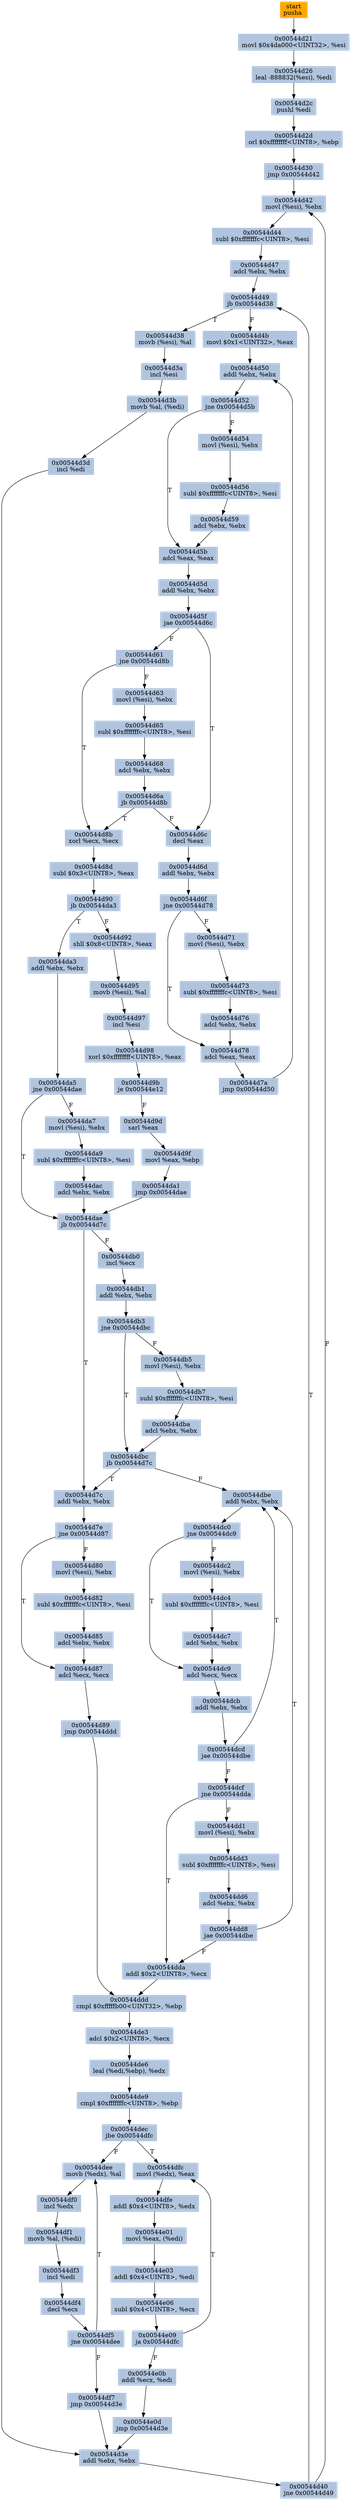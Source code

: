 digraph G {
node[shape=rectangle,style=filled,fillcolor=lightsteelblue,color=lightsteelblue]
bgcolor="transparent"
a0x00544d20pusha_[label="start\npusha ",fillcolor="orange",color="lightgrey"];
a0x00544d21movl_0x4da000UINT32_esi[label="0x00544d21\nmovl $0x4da000<UINT32>, %esi"];
a0x00544d26leal__888832esi__edi[label="0x00544d26\nleal -888832(%esi), %edi"];
a0x00544d2cpushl_edi[label="0x00544d2c\npushl %edi"];
a0x00544d2dorl_0xffffffffUINT8_ebp[label="0x00544d2d\norl $0xffffffff<UINT8>, %ebp"];
a0x00544d30jmp_0x00544d42[label="0x00544d30\njmp 0x00544d42"];
a0x00544d42movl_esi__ebx[label="0x00544d42\nmovl (%esi), %ebx"];
a0x00544d44subl_0xfffffffcUINT8_esi[label="0x00544d44\nsubl $0xfffffffc<UINT8>, %esi"];
a0x00544d47adcl_ebx_ebx[label="0x00544d47\nadcl %ebx, %ebx"];
a0x00544d49jb_0x00544d38[label="0x00544d49\njb 0x00544d38"];
a0x00544d38movb_esi__al[label="0x00544d38\nmovb (%esi), %al"];
a0x00544d3aincl_esi[label="0x00544d3a\nincl %esi"];
a0x00544d3bmovb_al_edi_[label="0x00544d3b\nmovb %al, (%edi)"];
a0x00544d3dincl_edi[label="0x00544d3d\nincl %edi"];
a0x00544d3eaddl_ebx_ebx[label="0x00544d3e\naddl %ebx, %ebx"];
a0x00544d40jne_0x00544d49[label="0x00544d40\njne 0x00544d49"];
a0x00544d4bmovl_0x1UINT32_eax[label="0x00544d4b\nmovl $0x1<UINT32>, %eax"];
a0x00544d50addl_ebx_ebx[label="0x00544d50\naddl %ebx, %ebx"];
a0x00544d52jne_0x00544d5b[label="0x00544d52\njne 0x00544d5b"];
a0x00544d5badcl_eax_eax[label="0x00544d5b\nadcl %eax, %eax"];
a0x00544d5daddl_ebx_ebx[label="0x00544d5d\naddl %ebx, %ebx"];
a0x00544d5fjae_0x00544d6c[label="0x00544d5f\njae 0x00544d6c"];
a0x00544d61jne_0x00544d8b[label="0x00544d61\njne 0x00544d8b"];
a0x00544d8bxorl_ecx_ecx[label="0x00544d8b\nxorl %ecx, %ecx"];
a0x00544d8dsubl_0x3UINT8_eax[label="0x00544d8d\nsubl $0x3<UINT8>, %eax"];
a0x00544d90jb_0x00544da3[label="0x00544d90\njb 0x00544da3"];
a0x00544da3addl_ebx_ebx[label="0x00544da3\naddl %ebx, %ebx"];
a0x00544da5jne_0x00544dae[label="0x00544da5\njne 0x00544dae"];
a0x00544daejb_0x00544d7c[label="0x00544dae\njb 0x00544d7c"];
a0x00544d7caddl_ebx_ebx[label="0x00544d7c\naddl %ebx, %ebx"];
a0x00544d7ejne_0x00544d87[label="0x00544d7e\njne 0x00544d87"];
a0x00544d87adcl_ecx_ecx[label="0x00544d87\nadcl %ecx, %ecx"];
a0x00544d89jmp_0x00544ddd[label="0x00544d89\njmp 0x00544ddd"];
a0x00544dddcmpl_0xfffffb00UINT32_ebp[label="0x00544ddd\ncmpl $0xfffffb00<UINT32>, %ebp"];
a0x00544de3adcl_0x2UINT8_ecx[label="0x00544de3\nadcl $0x2<UINT8>, %ecx"];
a0x00544de6leal_ediebp__edx[label="0x00544de6\nleal (%edi,%ebp), %edx"];
a0x00544de9cmpl_0xfffffffcUINT8_ebp[label="0x00544de9\ncmpl $0xfffffffc<UINT8>, %ebp"];
a0x00544decjbe_0x00544dfc[label="0x00544dec\njbe 0x00544dfc"];
a0x00544deemovb_edx__al[label="0x00544dee\nmovb (%edx), %al"];
a0x00544df0incl_edx[label="0x00544df0\nincl %edx"];
a0x00544df1movb_al_edi_[label="0x00544df1\nmovb %al, (%edi)"];
a0x00544df3incl_edi[label="0x00544df3\nincl %edi"];
a0x00544df4decl_ecx[label="0x00544df4\ndecl %ecx"];
a0x00544df5jne_0x00544dee[label="0x00544df5\njne 0x00544dee"];
a0x00544df7jmp_0x00544d3e[label="0x00544df7\njmp 0x00544d3e"];
a0x00544d92shll_0x8UINT8_eax[label="0x00544d92\nshll $0x8<UINT8>, %eax"];
a0x00544d95movb_esi__al[label="0x00544d95\nmovb (%esi), %al"];
a0x00544d97incl_esi[label="0x00544d97\nincl %esi"];
a0x00544d98xorl_0xffffffffUINT8_eax[label="0x00544d98\nxorl $0xffffffff<UINT8>, %eax"];
a0x00544d9bje_0x00544e12[label="0x00544d9b\nje 0x00544e12"];
a0x00544d9dsarl_eax[label="0x00544d9d\nsarl %eax"];
a0x00544d9fmovl_eax_ebp[label="0x00544d9f\nmovl %eax, %ebp"];
a0x00544da1jmp_0x00544dae[label="0x00544da1\njmp 0x00544dae"];
a0x00544dfcmovl_edx__eax[label="0x00544dfc\nmovl (%edx), %eax"];
a0x00544dfeaddl_0x4UINT8_edx[label="0x00544dfe\naddl $0x4<UINT8>, %edx"];
a0x00544e01movl_eax_edi_[label="0x00544e01\nmovl %eax, (%edi)"];
a0x00544e03addl_0x4UINT8_edi[label="0x00544e03\naddl $0x4<UINT8>, %edi"];
a0x00544e06subl_0x4UINT8_ecx[label="0x00544e06\nsubl $0x4<UINT8>, %ecx"];
a0x00544e09ja_0x00544dfc[label="0x00544e09\nja 0x00544dfc"];
a0x00544e0baddl_ecx_edi[label="0x00544e0b\naddl %ecx, %edi"];
a0x00544e0djmp_0x00544d3e[label="0x00544e0d\njmp 0x00544d3e"];
a0x00544db0incl_ecx[label="0x00544db0\nincl %ecx"];
a0x00544db1addl_ebx_ebx[label="0x00544db1\naddl %ebx, %ebx"];
a0x00544db3jne_0x00544dbc[label="0x00544db3\njne 0x00544dbc"];
a0x00544dbcjb_0x00544d7c[label="0x00544dbc\njb 0x00544d7c"];
a0x00544dbeaddl_ebx_ebx[label="0x00544dbe\naddl %ebx, %ebx"];
a0x00544dc0jne_0x00544dc9[label="0x00544dc0\njne 0x00544dc9"];
a0x00544dc9adcl_ecx_ecx[label="0x00544dc9\nadcl %ecx, %ecx"];
a0x00544dcbaddl_ebx_ebx[label="0x00544dcb\naddl %ebx, %ebx"];
a0x00544dcdjae_0x00544dbe[label="0x00544dcd\njae 0x00544dbe"];
a0x00544dcfjne_0x00544dda[label="0x00544dcf\njne 0x00544dda"];
a0x00544ddaaddl_0x2UINT8_ecx[label="0x00544dda\naddl $0x2<UINT8>, %ecx"];
a0x00544d63movl_esi__ebx[label="0x00544d63\nmovl (%esi), %ebx"];
a0x00544d65subl_0xfffffffcUINT8_esi[label="0x00544d65\nsubl $0xfffffffc<UINT8>, %esi"];
a0x00544d68adcl_ebx_ebx[label="0x00544d68\nadcl %ebx, %ebx"];
a0x00544d6ajb_0x00544d8b[label="0x00544d6a\njb 0x00544d8b"];
a0x00544d54movl_esi__ebx[label="0x00544d54\nmovl (%esi), %ebx"];
a0x00544d56subl_0xfffffffcUINT8_esi[label="0x00544d56\nsubl $0xfffffffc<UINT8>, %esi"];
a0x00544d59adcl_ebx_ebx[label="0x00544d59\nadcl %ebx, %ebx"];
a0x00544d6cdecl_eax[label="0x00544d6c\ndecl %eax"];
a0x00544d6daddl_ebx_ebx[label="0x00544d6d\naddl %ebx, %ebx"];
a0x00544d6fjne_0x00544d78[label="0x00544d6f\njne 0x00544d78"];
a0x00544d78adcl_eax_eax[label="0x00544d78\nadcl %eax, %eax"];
a0x00544d7ajmp_0x00544d50[label="0x00544d7a\njmp 0x00544d50"];
a0x00544da7movl_esi__ebx[label="0x00544da7\nmovl (%esi), %ebx"];
a0x00544da9subl_0xfffffffcUINT8_esi[label="0x00544da9\nsubl $0xfffffffc<UINT8>, %esi"];
a0x00544dacadcl_ebx_ebx[label="0x00544dac\nadcl %ebx, %ebx"];
a0x00544d71movl_esi__ebx[label="0x00544d71\nmovl (%esi), %ebx"];
a0x00544d73subl_0xfffffffcUINT8_esi[label="0x00544d73\nsubl $0xfffffffc<UINT8>, %esi"];
a0x00544d76adcl_ebx_ebx[label="0x00544d76\nadcl %ebx, %ebx"];
a0x00544db5movl_esi__ebx[label="0x00544db5\nmovl (%esi), %ebx"];
a0x00544db7subl_0xfffffffcUINT8_esi[label="0x00544db7\nsubl $0xfffffffc<UINT8>, %esi"];
a0x00544dbaadcl_ebx_ebx[label="0x00544dba\nadcl %ebx, %ebx"];
a0x00544d80movl_esi__ebx[label="0x00544d80\nmovl (%esi), %ebx"];
a0x00544d82subl_0xfffffffcUINT8_esi[label="0x00544d82\nsubl $0xfffffffc<UINT8>, %esi"];
a0x00544d85adcl_ebx_ebx[label="0x00544d85\nadcl %ebx, %ebx"];
a0x00544dc2movl_esi__ebx[label="0x00544dc2\nmovl (%esi), %ebx"];
a0x00544dc4subl_0xfffffffcUINT8_esi[label="0x00544dc4\nsubl $0xfffffffc<UINT8>, %esi"];
a0x00544dc7adcl_ebx_ebx[label="0x00544dc7\nadcl %ebx, %ebx"];
a0x00544dd1movl_esi__ebx[label="0x00544dd1\nmovl (%esi), %ebx"];
a0x00544dd3subl_0xfffffffcUINT8_esi[label="0x00544dd3\nsubl $0xfffffffc<UINT8>, %esi"];
a0x00544dd6adcl_ebx_ebx[label="0x00544dd6\nadcl %ebx, %ebx"];
a0x00544dd8jae_0x00544dbe[label="0x00544dd8\njae 0x00544dbe"];
a0x00544d20pusha_ -> a0x00544d21movl_0x4da000UINT32_esi [color="#000000"];
a0x00544d21movl_0x4da000UINT32_esi -> a0x00544d26leal__888832esi__edi [color="#000000"];
a0x00544d26leal__888832esi__edi -> a0x00544d2cpushl_edi [color="#000000"];
a0x00544d2cpushl_edi -> a0x00544d2dorl_0xffffffffUINT8_ebp [color="#000000"];
a0x00544d2dorl_0xffffffffUINT8_ebp -> a0x00544d30jmp_0x00544d42 [color="#000000"];
a0x00544d30jmp_0x00544d42 -> a0x00544d42movl_esi__ebx [color="#000000"];
a0x00544d42movl_esi__ebx -> a0x00544d44subl_0xfffffffcUINT8_esi [color="#000000"];
a0x00544d44subl_0xfffffffcUINT8_esi -> a0x00544d47adcl_ebx_ebx [color="#000000"];
a0x00544d47adcl_ebx_ebx -> a0x00544d49jb_0x00544d38 [color="#000000"];
a0x00544d49jb_0x00544d38 -> a0x00544d38movb_esi__al [color="#000000",label="T"];
a0x00544d38movb_esi__al -> a0x00544d3aincl_esi [color="#000000"];
a0x00544d3aincl_esi -> a0x00544d3bmovb_al_edi_ [color="#000000"];
a0x00544d3bmovb_al_edi_ -> a0x00544d3dincl_edi [color="#000000"];
a0x00544d3dincl_edi -> a0x00544d3eaddl_ebx_ebx [color="#000000"];
a0x00544d3eaddl_ebx_ebx -> a0x00544d40jne_0x00544d49 [color="#000000"];
a0x00544d40jne_0x00544d49 -> a0x00544d49jb_0x00544d38 [color="#000000",label="T"];
a0x00544d49jb_0x00544d38 -> a0x00544d4bmovl_0x1UINT32_eax [color="#000000",label="F"];
a0x00544d4bmovl_0x1UINT32_eax -> a0x00544d50addl_ebx_ebx [color="#000000"];
a0x00544d50addl_ebx_ebx -> a0x00544d52jne_0x00544d5b [color="#000000"];
a0x00544d52jne_0x00544d5b -> a0x00544d5badcl_eax_eax [color="#000000",label="T"];
a0x00544d5badcl_eax_eax -> a0x00544d5daddl_ebx_ebx [color="#000000"];
a0x00544d5daddl_ebx_ebx -> a0x00544d5fjae_0x00544d6c [color="#000000"];
a0x00544d5fjae_0x00544d6c -> a0x00544d61jne_0x00544d8b [color="#000000",label="F"];
a0x00544d61jne_0x00544d8b -> a0x00544d8bxorl_ecx_ecx [color="#000000",label="T"];
a0x00544d8bxorl_ecx_ecx -> a0x00544d8dsubl_0x3UINT8_eax [color="#000000"];
a0x00544d8dsubl_0x3UINT8_eax -> a0x00544d90jb_0x00544da3 [color="#000000"];
a0x00544d90jb_0x00544da3 -> a0x00544da3addl_ebx_ebx [color="#000000",label="T"];
a0x00544da3addl_ebx_ebx -> a0x00544da5jne_0x00544dae [color="#000000"];
a0x00544da5jne_0x00544dae -> a0x00544daejb_0x00544d7c [color="#000000",label="T"];
a0x00544daejb_0x00544d7c -> a0x00544d7caddl_ebx_ebx [color="#000000",label="T"];
a0x00544d7caddl_ebx_ebx -> a0x00544d7ejne_0x00544d87 [color="#000000"];
a0x00544d7ejne_0x00544d87 -> a0x00544d87adcl_ecx_ecx [color="#000000",label="T"];
a0x00544d87adcl_ecx_ecx -> a0x00544d89jmp_0x00544ddd [color="#000000"];
a0x00544d89jmp_0x00544ddd -> a0x00544dddcmpl_0xfffffb00UINT32_ebp [color="#000000"];
a0x00544dddcmpl_0xfffffb00UINT32_ebp -> a0x00544de3adcl_0x2UINT8_ecx [color="#000000"];
a0x00544de3adcl_0x2UINT8_ecx -> a0x00544de6leal_ediebp__edx [color="#000000"];
a0x00544de6leal_ediebp__edx -> a0x00544de9cmpl_0xfffffffcUINT8_ebp [color="#000000"];
a0x00544de9cmpl_0xfffffffcUINT8_ebp -> a0x00544decjbe_0x00544dfc [color="#000000"];
a0x00544decjbe_0x00544dfc -> a0x00544deemovb_edx__al [color="#000000",label="F"];
a0x00544deemovb_edx__al -> a0x00544df0incl_edx [color="#000000"];
a0x00544df0incl_edx -> a0x00544df1movb_al_edi_ [color="#000000"];
a0x00544df1movb_al_edi_ -> a0x00544df3incl_edi [color="#000000"];
a0x00544df3incl_edi -> a0x00544df4decl_ecx [color="#000000"];
a0x00544df4decl_ecx -> a0x00544df5jne_0x00544dee [color="#000000"];
a0x00544df5jne_0x00544dee -> a0x00544deemovb_edx__al [color="#000000",label="T"];
a0x00544df5jne_0x00544dee -> a0x00544df7jmp_0x00544d3e [color="#000000",label="F"];
a0x00544df7jmp_0x00544d3e -> a0x00544d3eaddl_ebx_ebx [color="#000000"];
a0x00544d90jb_0x00544da3 -> a0x00544d92shll_0x8UINT8_eax [color="#000000",label="F"];
a0x00544d92shll_0x8UINT8_eax -> a0x00544d95movb_esi__al [color="#000000"];
a0x00544d95movb_esi__al -> a0x00544d97incl_esi [color="#000000"];
a0x00544d97incl_esi -> a0x00544d98xorl_0xffffffffUINT8_eax [color="#000000"];
a0x00544d98xorl_0xffffffffUINT8_eax -> a0x00544d9bje_0x00544e12 [color="#000000"];
a0x00544d9bje_0x00544e12 -> a0x00544d9dsarl_eax [color="#000000",label="F"];
a0x00544d9dsarl_eax -> a0x00544d9fmovl_eax_ebp [color="#000000"];
a0x00544d9fmovl_eax_ebp -> a0x00544da1jmp_0x00544dae [color="#000000"];
a0x00544da1jmp_0x00544dae -> a0x00544daejb_0x00544d7c [color="#000000"];
a0x00544decjbe_0x00544dfc -> a0x00544dfcmovl_edx__eax [color="#000000",label="T"];
a0x00544dfcmovl_edx__eax -> a0x00544dfeaddl_0x4UINT8_edx [color="#000000"];
a0x00544dfeaddl_0x4UINT8_edx -> a0x00544e01movl_eax_edi_ [color="#000000"];
a0x00544e01movl_eax_edi_ -> a0x00544e03addl_0x4UINT8_edi [color="#000000"];
a0x00544e03addl_0x4UINT8_edi -> a0x00544e06subl_0x4UINT8_ecx [color="#000000"];
a0x00544e06subl_0x4UINT8_ecx -> a0x00544e09ja_0x00544dfc [color="#000000"];
a0x00544e09ja_0x00544dfc -> a0x00544e0baddl_ecx_edi [color="#000000",label="F"];
a0x00544e0baddl_ecx_edi -> a0x00544e0djmp_0x00544d3e [color="#000000"];
a0x00544e0djmp_0x00544d3e -> a0x00544d3eaddl_ebx_ebx [color="#000000"];
a0x00544d40jne_0x00544d49 -> a0x00544d42movl_esi__ebx [color="#000000",label="F"];
a0x00544daejb_0x00544d7c -> a0x00544db0incl_ecx [color="#000000",label="F"];
a0x00544db0incl_ecx -> a0x00544db1addl_ebx_ebx [color="#000000"];
a0x00544db1addl_ebx_ebx -> a0x00544db3jne_0x00544dbc [color="#000000"];
a0x00544db3jne_0x00544dbc -> a0x00544dbcjb_0x00544d7c [color="#000000",label="T"];
a0x00544dbcjb_0x00544d7c -> a0x00544dbeaddl_ebx_ebx [color="#000000",label="F"];
a0x00544dbeaddl_ebx_ebx -> a0x00544dc0jne_0x00544dc9 [color="#000000"];
a0x00544dc0jne_0x00544dc9 -> a0x00544dc9adcl_ecx_ecx [color="#000000",label="T"];
a0x00544dc9adcl_ecx_ecx -> a0x00544dcbaddl_ebx_ebx [color="#000000"];
a0x00544dcbaddl_ebx_ebx -> a0x00544dcdjae_0x00544dbe [color="#000000"];
a0x00544dcdjae_0x00544dbe -> a0x00544dcfjne_0x00544dda [color="#000000",label="F"];
a0x00544dcfjne_0x00544dda -> a0x00544ddaaddl_0x2UINT8_ecx [color="#000000",label="T"];
a0x00544ddaaddl_0x2UINT8_ecx -> a0x00544dddcmpl_0xfffffb00UINT32_ebp [color="#000000"];
a0x00544d61jne_0x00544d8b -> a0x00544d63movl_esi__ebx [color="#000000",label="F"];
a0x00544d63movl_esi__ebx -> a0x00544d65subl_0xfffffffcUINT8_esi [color="#000000"];
a0x00544d65subl_0xfffffffcUINT8_esi -> a0x00544d68adcl_ebx_ebx [color="#000000"];
a0x00544d68adcl_ebx_ebx -> a0x00544d6ajb_0x00544d8b [color="#000000"];
a0x00544d6ajb_0x00544d8b -> a0x00544d8bxorl_ecx_ecx [color="#000000",label="T"];
a0x00544dbcjb_0x00544d7c -> a0x00544d7caddl_ebx_ebx [color="#000000",label="T"];
a0x00544dcdjae_0x00544dbe -> a0x00544dbeaddl_ebx_ebx [color="#000000",label="T"];
a0x00544e09ja_0x00544dfc -> a0x00544dfcmovl_edx__eax [color="#000000",label="T"];
a0x00544d52jne_0x00544d5b -> a0x00544d54movl_esi__ebx [color="#000000",label="F"];
a0x00544d54movl_esi__ebx -> a0x00544d56subl_0xfffffffcUINT8_esi [color="#000000"];
a0x00544d56subl_0xfffffffcUINT8_esi -> a0x00544d59adcl_ebx_ebx [color="#000000"];
a0x00544d59adcl_ebx_ebx -> a0x00544d5badcl_eax_eax [color="#000000"];
a0x00544d5fjae_0x00544d6c -> a0x00544d6cdecl_eax [color="#000000",label="T"];
a0x00544d6cdecl_eax -> a0x00544d6daddl_ebx_ebx [color="#000000"];
a0x00544d6daddl_ebx_ebx -> a0x00544d6fjne_0x00544d78 [color="#000000"];
a0x00544d6fjne_0x00544d78 -> a0x00544d78adcl_eax_eax [color="#000000",label="T"];
a0x00544d78adcl_eax_eax -> a0x00544d7ajmp_0x00544d50 [color="#000000"];
a0x00544d7ajmp_0x00544d50 -> a0x00544d50addl_ebx_ebx [color="#000000"];
a0x00544da5jne_0x00544dae -> a0x00544da7movl_esi__ebx [color="#000000",label="F"];
a0x00544da7movl_esi__ebx -> a0x00544da9subl_0xfffffffcUINT8_esi [color="#000000"];
a0x00544da9subl_0xfffffffcUINT8_esi -> a0x00544dacadcl_ebx_ebx [color="#000000"];
a0x00544dacadcl_ebx_ebx -> a0x00544daejb_0x00544d7c [color="#000000"];
a0x00544d6fjne_0x00544d78 -> a0x00544d71movl_esi__ebx [color="#000000",label="F"];
a0x00544d71movl_esi__ebx -> a0x00544d73subl_0xfffffffcUINT8_esi [color="#000000"];
a0x00544d73subl_0xfffffffcUINT8_esi -> a0x00544d76adcl_ebx_ebx [color="#000000"];
a0x00544d76adcl_ebx_ebx -> a0x00544d78adcl_eax_eax [color="#000000"];
a0x00544db3jne_0x00544dbc -> a0x00544db5movl_esi__ebx [color="#000000",label="F"];
a0x00544db5movl_esi__ebx -> a0x00544db7subl_0xfffffffcUINT8_esi [color="#000000"];
a0x00544db7subl_0xfffffffcUINT8_esi -> a0x00544dbaadcl_ebx_ebx [color="#000000"];
a0x00544dbaadcl_ebx_ebx -> a0x00544dbcjb_0x00544d7c [color="#000000"];
a0x00544d7ejne_0x00544d87 -> a0x00544d80movl_esi__ebx [color="#000000",label="F"];
a0x00544d80movl_esi__ebx -> a0x00544d82subl_0xfffffffcUINT8_esi [color="#000000"];
a0x00544d82subl_0xfffffffcUINT8_esi -> a0x00544d85adcl_ebx_ebx [color="#000000"];
a0x00544d85adcl_ebx_ebx -> a0x00544d87adcl_ecx_ecx [color="#000000"];
a0x00544d6ajb_0x00544d8b -> a0x00544d6cdecl_eax [color="#000000",label="F"];
a0x00544dc0jne_0x00544dc9 -> a0x00544dc2movl_esi__ebx [color="#000000",label="F"];
a0x00544dc2movl_esi__ebx -> a0x00544dc4subl_0xfffffffcUINT8_esi [color="#000000"];
a0x00544dc4subl_0xfffffffcUINT8_esi -> a0x00544dc7adcl_ebx_ebx [color="#000000"];
a0x00544dc7adcl_ebx_ebx -> a0x00544dc9adcl_ecx_ecx [color="#000000"];
a0x00544dcfjne_0x00544dda -> a0x00544dd1movl_esi__ebx [color="#000000",label="F"];
a0x00544dd1movl_esi__ebx -> a0x00544dd3subl_0xfffffffcUINT8_esi [color="#000000"];
a0x00544dd3subl_0xfffffffcUINT8_esi -> a0x00544dd6adcl_ebx_ebx [color="#000000"];
a0x00544dd6adcl_ebx_ebx -> a0x00544dd8jae_0x00544dbe [color="#000000"];
a0x00544dd8jae_0x00544dbe -> a0x00544ddaaddl_0x2UINT8_ecx [color="#000000",label="F"];
a0x00544dd8jae_0x00544dbe -> a0x00544dbeaddl_ebx_ebx [color="#000000",label="T"];
}
